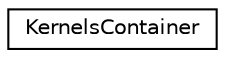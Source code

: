 digraph "Graphical Class Hierarchy"
{
  edge [fontname="Helvetica",fontsize="10",labelfontname="Helvetica",labelfontsize="10"];
  node [fontname="Helvetica",fontsize="10",shape=record];
  rankdir="LR";
  Node0 [label="KernelsContainer",height=0.2,width=0.4,color="black", fillcolor="white", style="filled",URL="$structKernelsContainer.html"];
}
